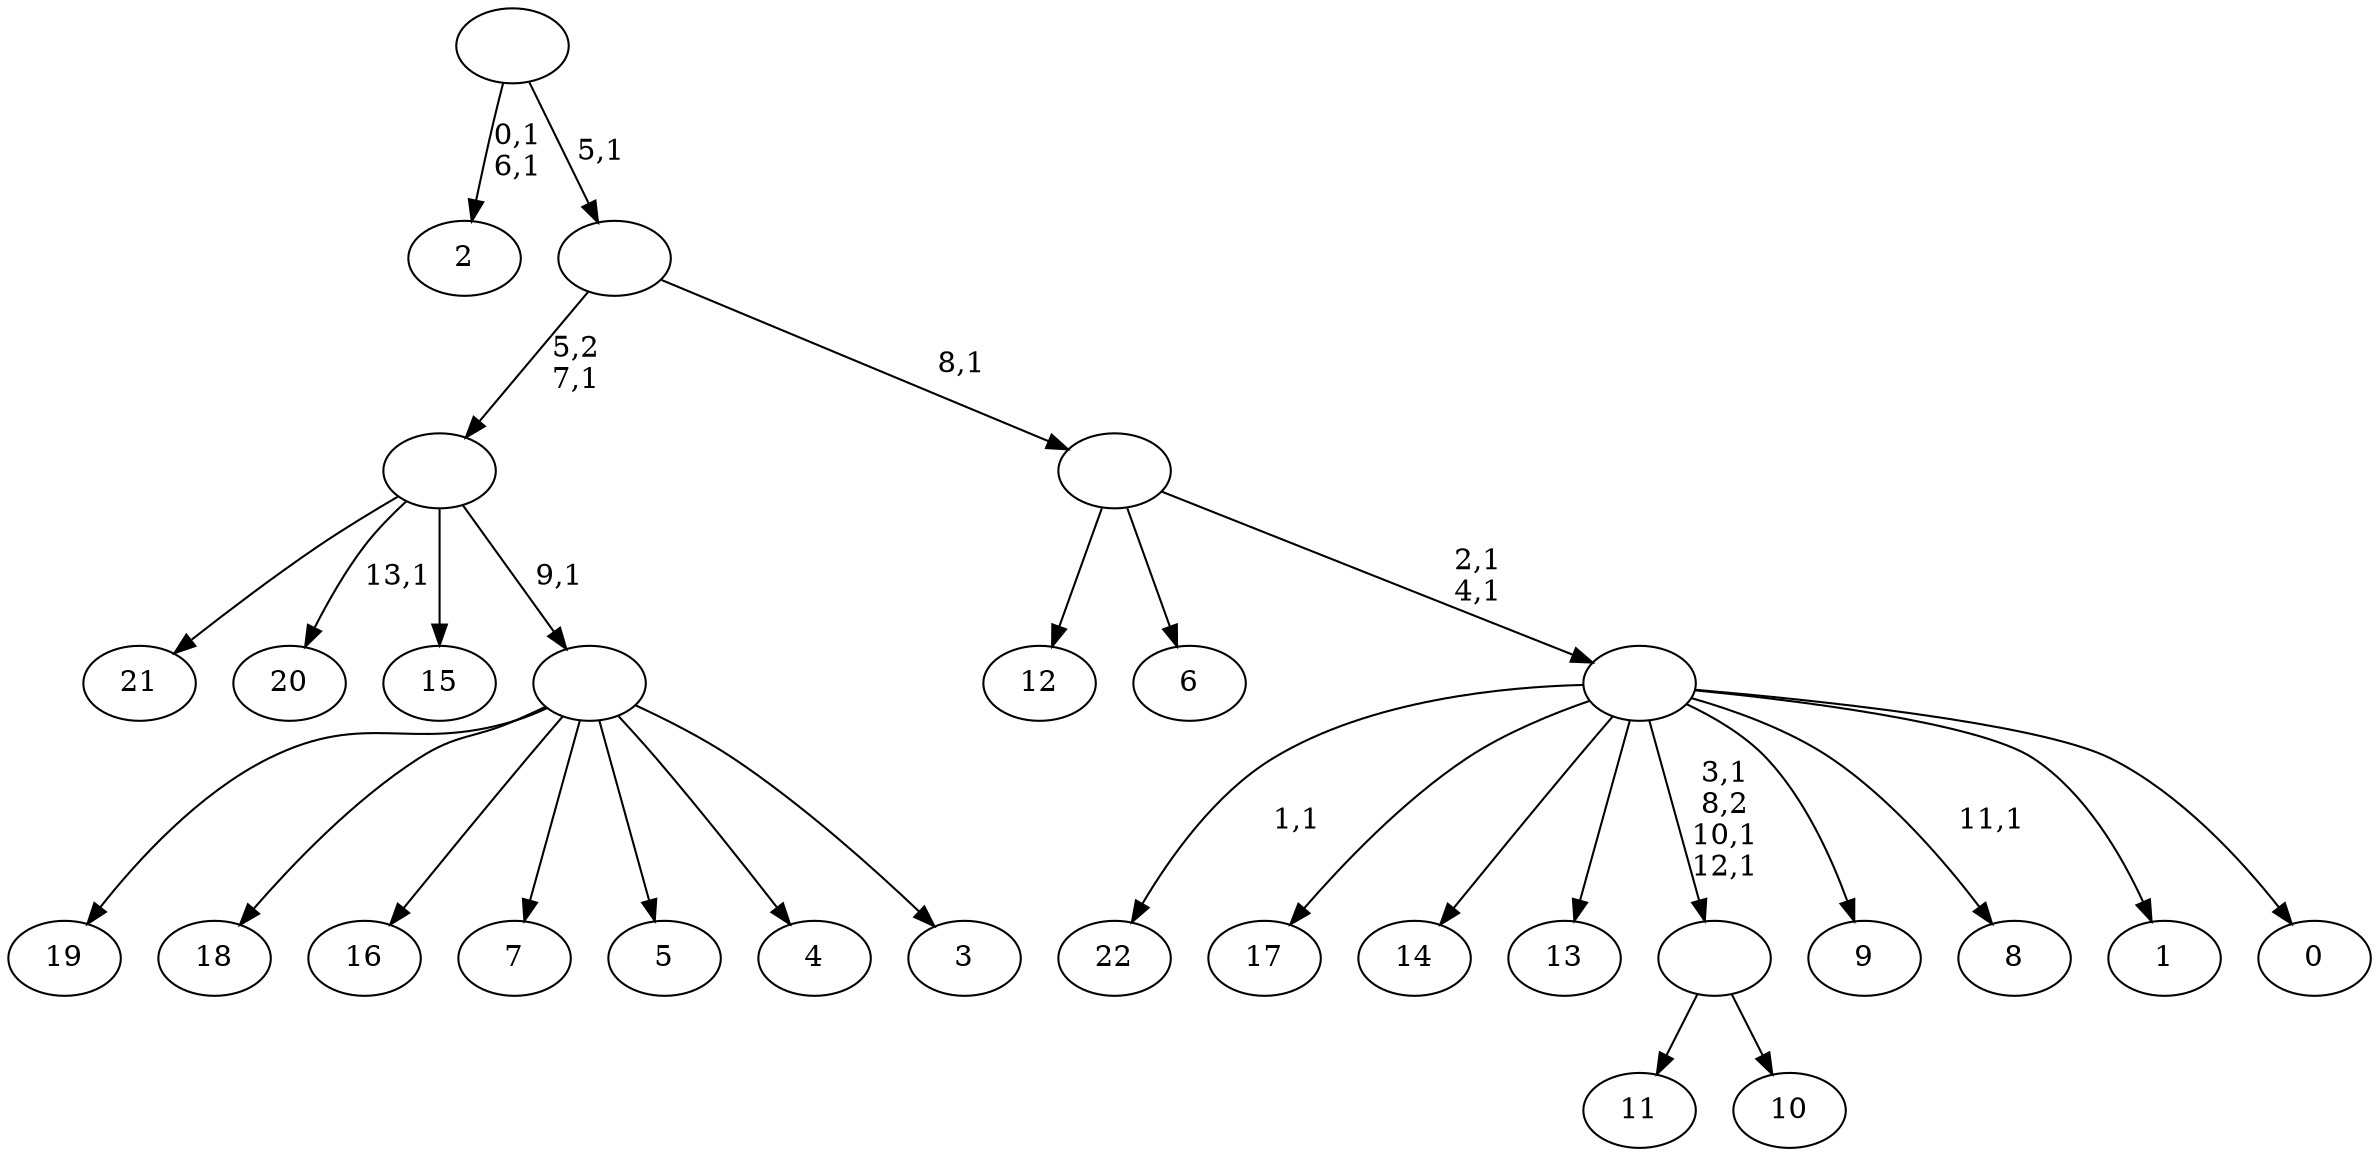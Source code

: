 digraph T {
	37 [label="22"]
	35 [label="21"]
	34 [label="20"]
	32 [label="19"]
	31 [label="18"]
	30 [label="17"]
	29 [label="16"]
	28 [label="15"]
	27 [label="14"]
	26 [label="13"]
	25 [label="12"]
	24 [label="11"]
	23 [label="10"]
	22 [label=""]
	19 [label="9"]
	18 [label="8"]
	16 [label="7"]
	15 [label="6"]
	14 [label="5"]
	13 [label="4"]
	12 [label="3"]
	11 [label=""]
	10 [label=""]
	9 [label="2"]
	6 [label="1"]
	5 [label="0"]
	4 [label=""]
	2 [label=""]
	1 [label=""]
	0 [label=""]
	22 -> 24 [label=""]
	22 -> 23 [label=""]
	11 -> 32 [label=""]
	11 -> 31 [label=""]
	11 -> 29 [label=""]
	11 -> 16 [label=""]
	11 -> 14 [label=""]
	11 -> 13 [label=""]
	11 -> 12 [label=""]
	10 -> 34 [label="13,1"]
	10 -> 35 [label=""]
	10 -> 28 [label=""]
	10 -> 11 [label="9,1"]
	4 -> 18 [label="11,1"]
	4 -> 22 [label="3,1\n8,2\n10,1\n12,1"]
	4 -> 37 [label="1,1"]
	4 -> 30 [label=""]
	4 -> 27 [label=""]
	4 -> 26 [label=""]
	4 -> 19 [label=""]
	4 -> 6 [label=""]
	4 -> 5 [label=""]
	2 -> 4 [label="2,1\n4,1"]
	2 -> 25 [label=""]
	2 -> 15 [label=""]
	1 -> 10 [label="5,2\n7,1"]
	1 -> 2 [label="8,1"]
	0 -> 9 [label="0,1\n6,1"]
	0 -> 1 [label="5,1"]
}
